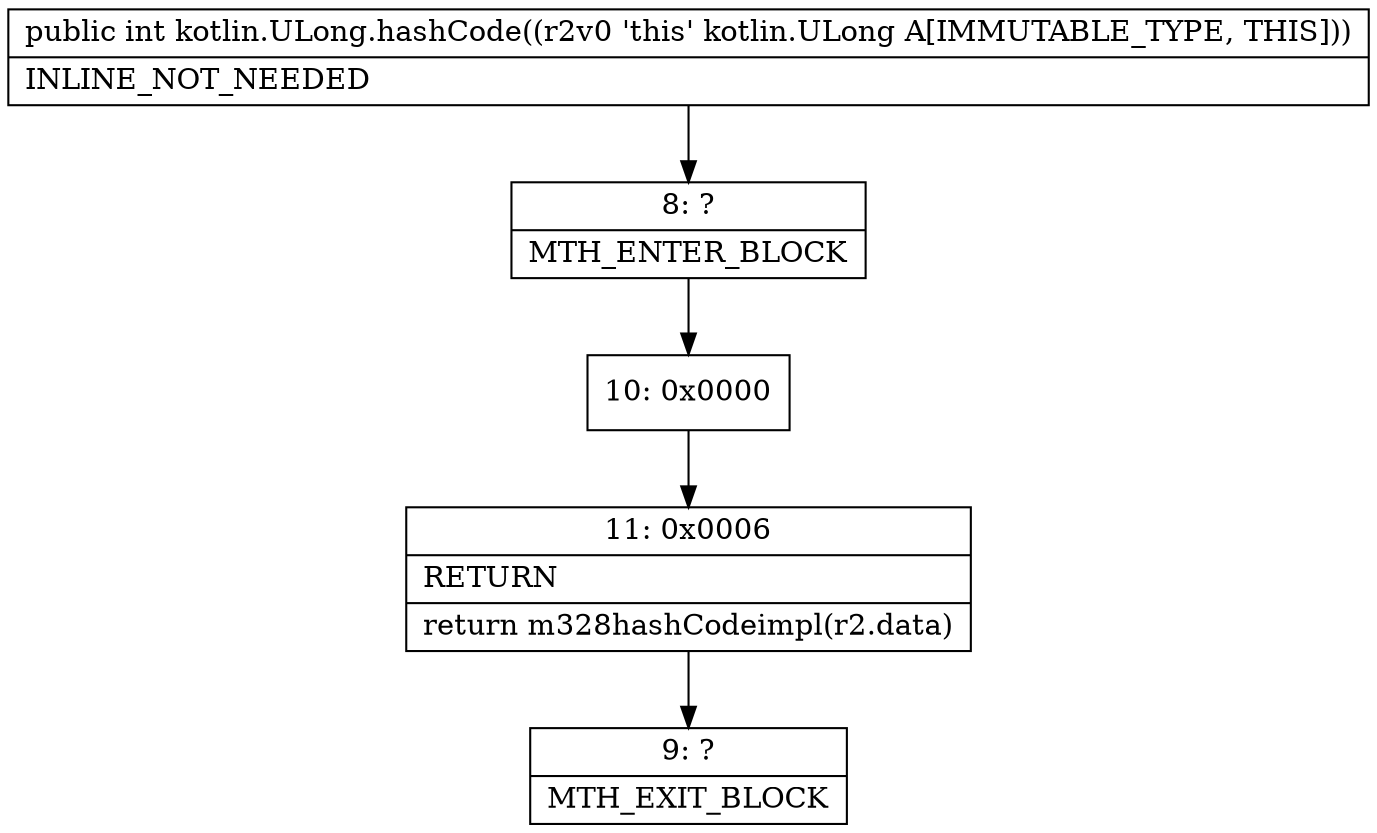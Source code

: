 digraph "CFG forkotlin.ULong.hashCode()I" {
Node_8 [shape=record,label="{8\:\ ?|MTH_ENTER_BLOCK\l}"];
Node_10 [shape=record,label="{10\:\ 0x0000}"];
Node_11 [shape=record,label="{11\:\ 0x0006|RETURN\l|return m328hashCodeimpl(r2.data)\l}"];
Node_9 [shape=record,label="{9\:\ ?|MTH_EXIT_BLOCK\l}"];
MethodNode[shape=record,label="{public int kotlin.ULong.hashCode((r2v0 'this' kotlin.ULong A[IMMUTABLE_TYPE, THIS]))  | INLINE_NOT_NEEDED\l}"];
MethodNode -> Node_8;Node_8 -> Node_10;
Node_10 -> Node_11;
Node_11 -> Node_9;
}

